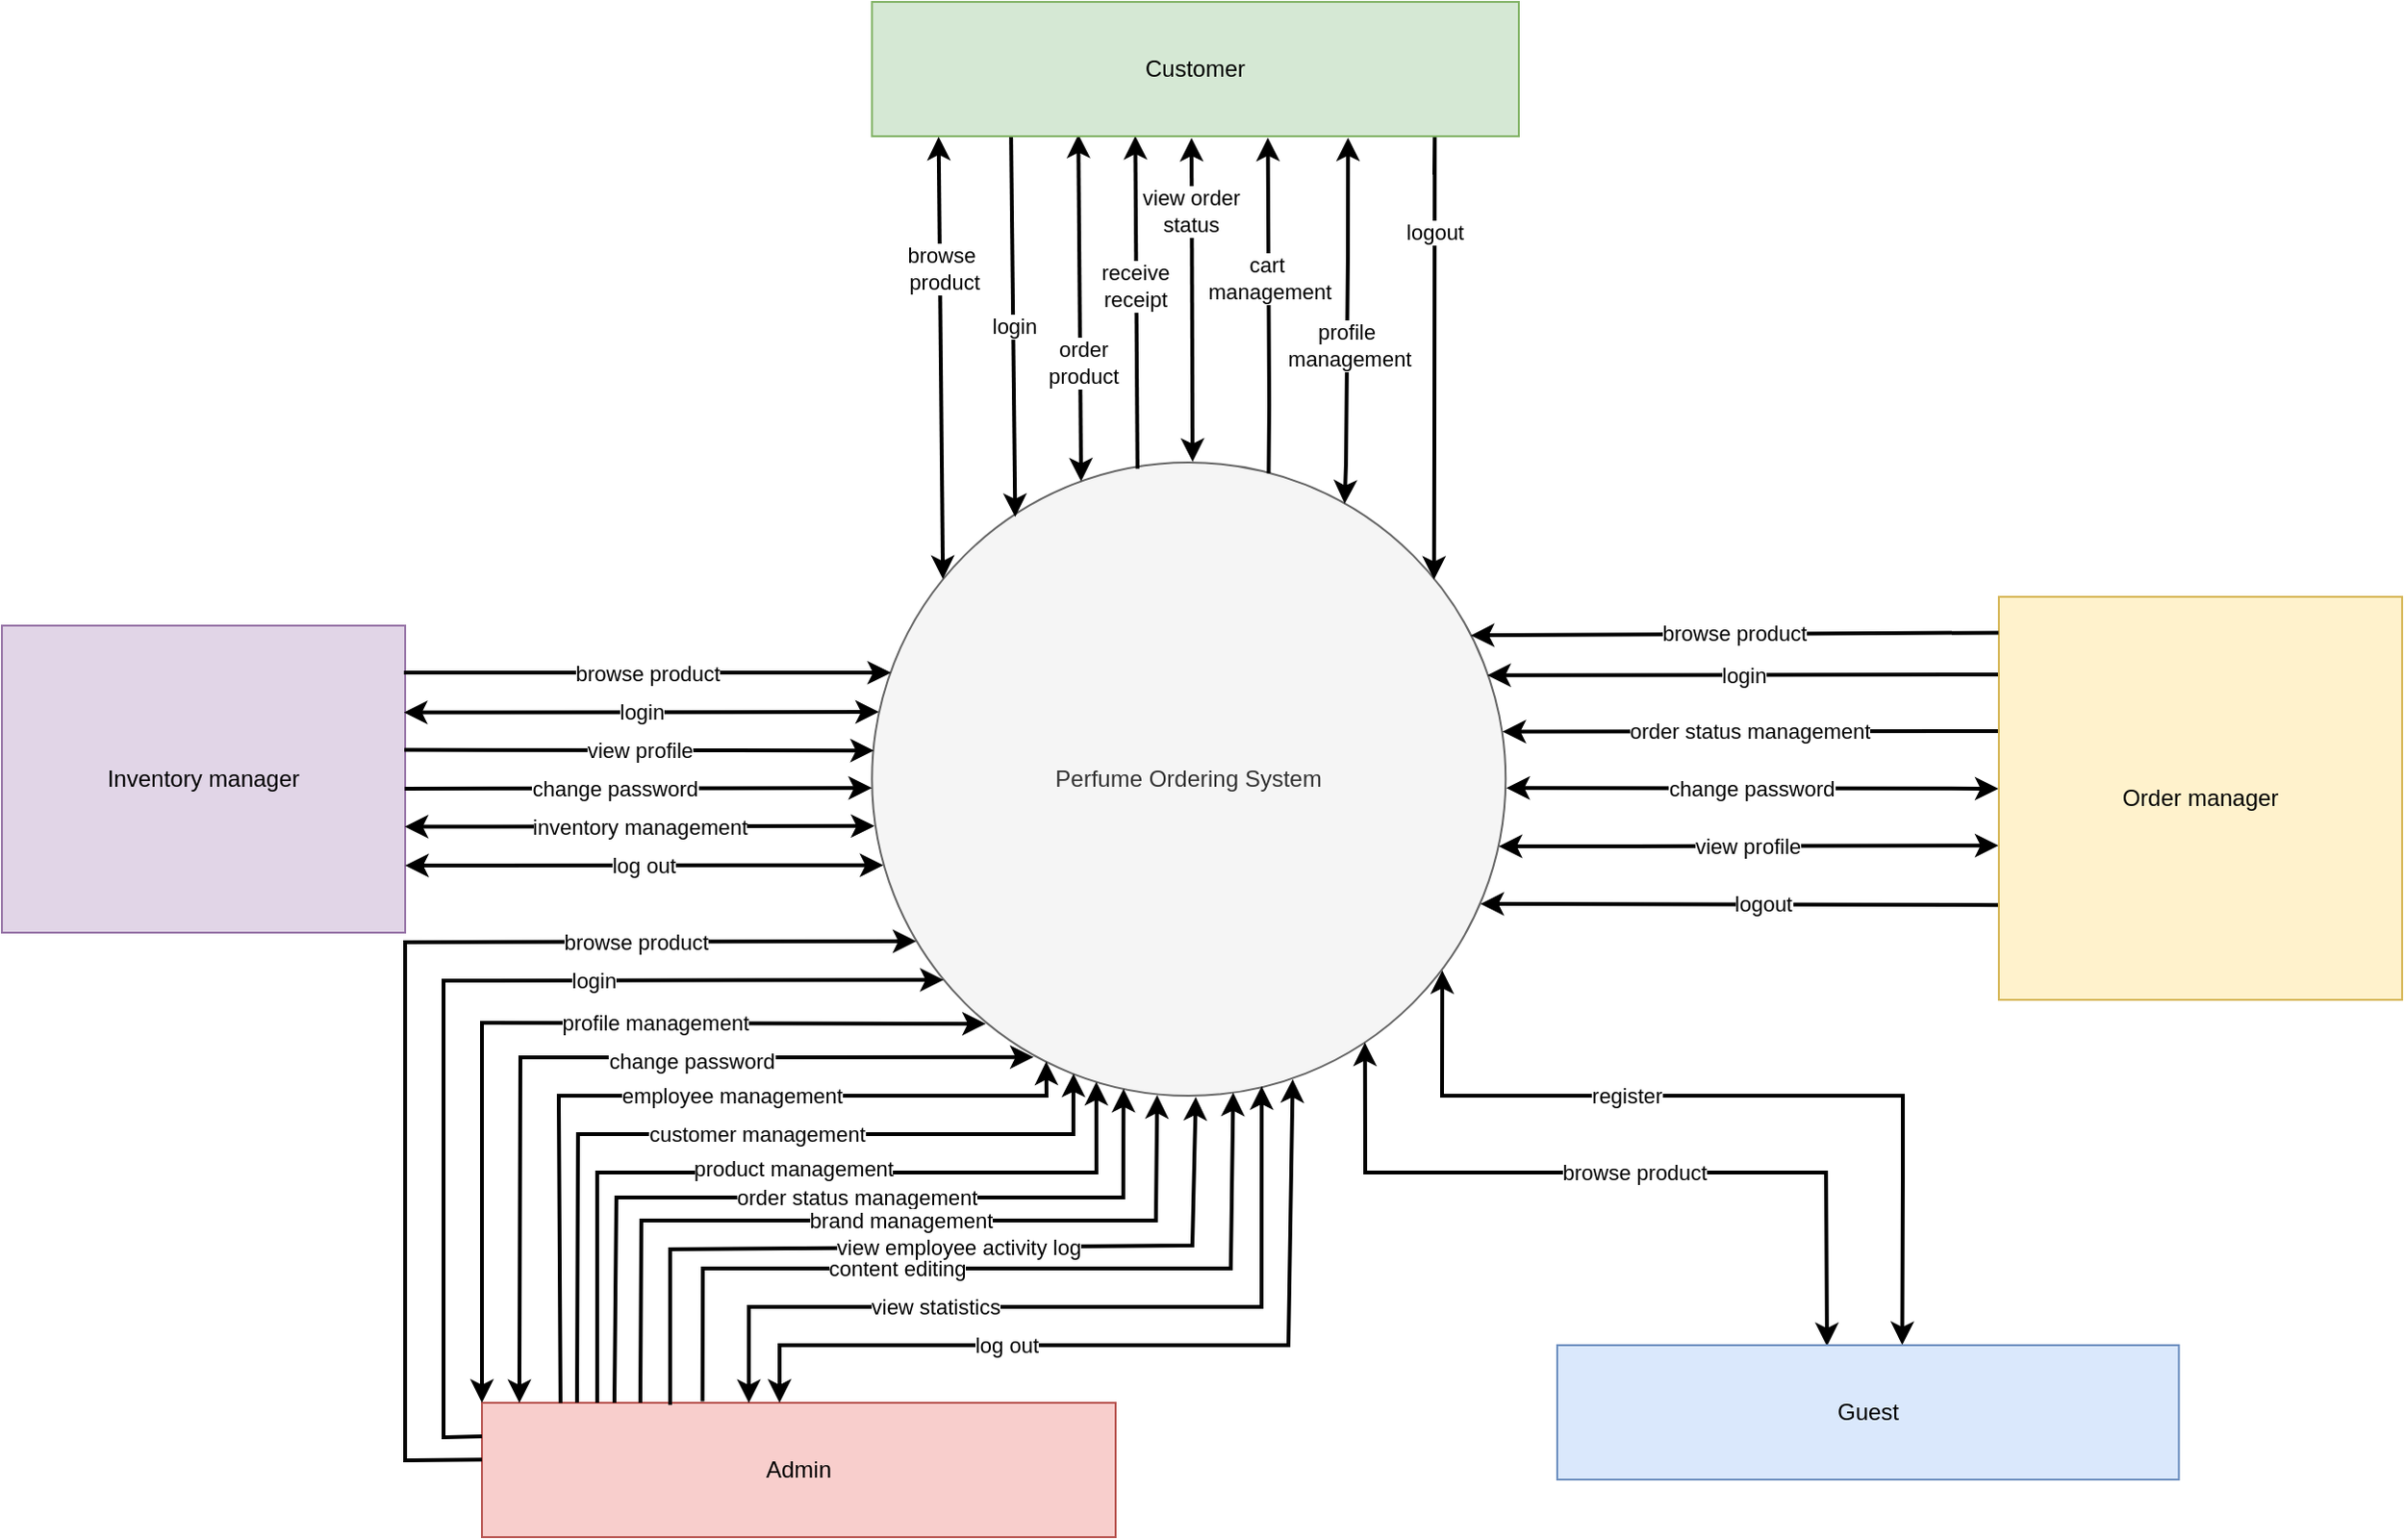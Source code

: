 <mxfile version="21.7.5" type="device">
  <diagram id="_5H-L2p9wcAScAushxqT" name="Page-1">
    <mxGraphModel dx="630" dy="866" grid="1" gridSize="10" guides="1" tooltips="1" connect="1" arrows="1" fold="1" page="1" pageScale="1" pageWidth="850" pageHeight="1100" math="0" shadow="0">
      <root>
        <mxCell id="0" />
        <mxCell id="1" parent="0" />
        <mxCell id="1_D0niRrM3T77huq3_q3-2" value="Perfume Ordering System" style="ellipse;whiteSpace=wrap;html=1;aspect=fixed;fillColor=#f5f5f5;strokeColor=#666666;fontColor=#333333;" parent="1" vertex="1">
          <mxGeometry x="1863.13" y="470" width="330" height="330" as="geometry" />
        </mxCell>
        <mxCell id="1_D0niRrM3T77huq3_q3-3" value="cart&amp;nbsp; &lt;br&gt;management" style="endArrow=classic;html=1;rounded=0;strokeColor=#000000;strokeWidth=2;fillColor=#FFFF00;exitX=0.626;exitY=0.017;exitDx=0;exitDy=0;exitPerimeter=0;entryX=0.612;entryY=1.01;entryDx=0;entryDy=0;entryPerimeter=0;" parent="1" source="1_D0niRrM3T77huq3_q3-2" target="1_D0niRrM3T77huq3_q3-11" edge="1">
          <mxGeometry x="0.164" width="50" height="50" relative="1" as="geometry">
            <mxPoint x="2060" y="479.96" as="sourcePoint" />
            <mxPoint x="2100.03" y="300.0" as="targetPoint" />
            <Array as="points">
              <mxPoint x="2070" y="440" />
            </Array>
            <mxPoint as="offset" />
          </mxGeometry>
        </mxCell>
        <mxCell id="1_D0niRrM3T77huq3_q3-4" value="&lt;span style=&quot;color: rgb(0, 0, 0); font-family: Helvetica; font-size: 11px; font-style: normal; font-variant-ligatures: normal; font-variant-caps: normal; font-weight: 400; letter-spacing: normal; orphans: 2; text-align: center; text-indent: 0px; text-transform: none; widows: 2; word-spacing: 0px; -webkit-text-stroke-width: 0px; background-color: rgb(255, 255, 255); text-decoration-thickness: initial; text-decoration-style: initial; text-decoration-color: initial; float: none; display: inline !important;&quot;&gt;view order&lt;br&gt;status&lt;/span&gt;" style="endArrow=classic;startArrow=classic;html=1;rounded=0;strokeWidth=2;entryX=0.494;entryY=1.012;entryDx=0;entryDy=0;entryPerimeter=0;exitX=0.506;exitY=-0.001;exitDx=0;exitDy=0;exitPerimeter=0;" parent="1" source="1_D0niRrM3T77huq3_q3-2" target="1_D0niRrM3T77huq3_q3-11" edge="1">
          <mxGeometry x="0.551" y="1" width="50" height="50" relative="1" as="geometry">
            <mxPoint x="2060" y="470" as="sourcePoint" />
            <mxPoint x="2059.995" y="300.0" as="targetPoint" />
            <Array as="points" />
            <mxPoint as="offset" />
          </mxGeometry>
        </mxCell>
        <mxCell id="1_D0niRrM3T77huq3_q3-5" value="&lt;span style=&quot;color: rgb(0, 0, 0); font-family: Helvetica; font-size: 11px; font-style: normal; font-variant-ligatures: normal; font-variant-caps: normal; font-weight: 400; letter-spacing: normal; orphans: 2; text-align: center; text-indent: 0px; text-transform: none; widows: 2; word-spacing: 0px; -webkit-text-stroke-width: 0px; background-color: rgb(255, 255, 255); text-decoration-thickness: initial; text-decoration-style: initial; text-decoration-color: initial; float: none; display: inline !important;&quot;&gt;order &lt;br&gt;product&lt;/span&gt;" style="startArrow=classic;html=1;rounded=0;strokeWidth=2;exitX=0.33;exitY=0.03;exitDx=0;exitDy=0;exitPerimeter=0;entryX=0.319;entryY=0.987;entryDx=0;entryDy=0;entryPerimeter=0;" parent="1" source="1_D0niRrM3T77huq3_q3-2" target="1_D0niRrM3T77huq3_q3-11" edge="1">
          <mxGeometry x="-0.312" y="-1" width="50" height="50" relative="1" as="geometry">
            <mxPoint x="2000.42" y="450" as="sourcePoint" />
            <mxPoint x="1999.996" y="300.55" as="targetPoint" />
            <mxPoint as="offset" />
          </mxGeometry>
        </mxCell>
        <mxCell id="1_D0niRrM3T77huq3_q3-6" value="browse&lt;br&gt;&amp;nbsp;product" style="endArrow=classic;startArrow=classic;html=1;rounded=0;strokeColor=#000000;strokeWidth=2;entryX=0.103;entryY=1.004;entryDx=0;entryDy=0;entryPerimeter=0;exitX=0.112;exitY=0.184;exitDx=0;exitDy=0;exitPerimeter=0;" parent="1" source="1_D0niRrM3T77huq3_q3-2" target="1_D0niRrM3T77huq3_q3-11" edge="1">
          <mxGeometry x="0.403" width="50" height="50" relative="1" as="geometry">
            <mxPoint x="1920" y="510" as="sourcePoint" />
            <mxPoint x="1920.0" y="300.0" as="targetPoint" />
            <mxPoint as="offset" />
          </mxGeometry>
        </mxCell>
        <mxCell id="1_D0niRrM3T77huq3_q3-7" value="receive&lt;br&gt;receipt" style="endArrow=classic;html=1;rounded=0;strokeColor=#000000;strokeWidth=2;exitX=0.419;exitY=0.01;exitDx=0;exitDy=0;exitPerimeter=0;entryX=0.407;entryY=0.998;entryDx=0;entryDy=0;entryPerimeter=0;" parent="1" source="1_D0niRrM3T77huq3_q3-2" target="1_D0niRrM3T77huq3_q3-11" edge="1">
          <mxGeometry x="0.093" y="1" width="50" height="50" relative="1" as="geometry">
            <mxPoint x="2027.36" y="470.0" as="sourcePoint" />
            <mxPoint x="2028.904" y="314.24" as="targetPoint" />
            <mxPoint as="offset" />
          </mxGeometry>
        </mxCell>
        <mxCell id="1_D0niRrM3T77huq3_q3-8" value="login" style="endArrow=classic;html=1;rounded=0;strokeColor=#000000;strokeWidth=2;exitX=0.215;exitY=0.987;exitDx=0;exitDy=0;exitPerimeter=0;entryX=0.226;entryY=0.086;entryDx=0;entryDy=0;entryPerimeter=0;" parent="1" source="1_D0niRrM3T77huq3_q3-11" target="1_D0niRrM3T77huq3_q3-2" edge="1">
          <mxGeometry width="50" height="50" relative="1" as="geometry">
            <mxPoint x="1960.247" y="300.0" as="sourcePoint" />
            <mxPoint x="1960.0" y="456.19" as="targetPoint" />
          </mxGeometry>
        </mxCell>
        <mxCell id="1_D0niRrM3T77huq3_q3-9" value="logout" style="html=1;rounded=0;strokeWidth=2;entryX=0.887;entryY=0.185;entryDx=0;entryDy=0;entryPerimeter=0;" parent="1" target="1_D0niRrM3T77huq3_q3-2" edge="1">
          <mxGeometry x="-0.442" width="50" height="50" relative="1" as="geometry">
            <mxPoint x="2156" y="320" as="sourcePoint" />
            <mxPoint x="2050" y="550.2" as="targetPoint" />
            <Array as="points">
              <mxPoint x="2156.2" y="300" />
              <mxPoint x="2156" y="460" />
            </Array>
            <mxPoint as="offset" />
          </mxGeometry>
        </mxCell>
        <mxCell id="1_D0niRrM3T77huq3_q3-10" value="&lt;meta charset=&quot;utf-8&quot;&gt;&lt;span style=&quot;color: rgb(0, 0, 0); font-family: Helvetica; font-size: 11px; font-style: normal; font-variant-ligatures: normal; font-variant-caps: normal; font-weight: 400; letter-spacing: normal; orphans: 2; text-align: center; text-indent: 0px; text-transform: none; widows: 2; word-spacing: 0px; -webkit-text-stroke-width: 0px; background-color: rgb(255, 255, 255); text-decoration-thickness: initial; text-decoration-style: initial; text-decoration-color: initial; float: none; display: inline !important;&quot;&gt;profile&lt;/span&gt;&lt;br style=&quot;color: rgb(0, 0, 0); font-family: Helvetica; font-size: 11px; font-style: normal; font-variant-ligatures: normal; font-variant-caps: normal; font-weight: 400; letter-spacing: normal; orphans: 2; text-align: center; text-indent: 0px; text-transform: none; widows: 2; word-spacing: 0px; -webkit-text-stroke-width: 0px; text-decoration-thickness: initial; text-decoration-style: initial; text-decoration-color: initial;&quot;&gt;&lt;span style=&quot;color: rgb(0, 0, 0); font-family: Helvetica; font-size: 11px; font-style: normal; font-variant-ligatures: normal; font-variant-caps: normal; font-weight: 400; letter-spacing: normal; orphans: 2; text-align: center; text-indent: 0px; text-transform: none; widows: 2; word-spacing: 0px; -webkit-text-stroke-width: 0px; background-color: rgb(255, 255, 255); text-decoration-thickness: initial; text-decoration-style: initial; text-decoration-color: initial; float: none; display: inline !important;&quot;&gt;&amp;nbsp;management&lt;/span&gt;" style="endArrow=classic;startArrow=classic;html=1;rounded=0;strokeWidth=2;entryX=0.736;entryY=1.01;entryDx=0;entryDy=0;entryPerimeter=0;exitX=0.746;exitY=0.065;exitDx=0;exitDy=0;exitPerimeter=0;" parent="1" source="1_D0niRrM3T77huq3_q3-2" target="1_D0niRrM3T77huq3_q3-11" edge="1">
          <mxGeometry x="-0.134" y="1" width="50" height="50" relative="1" as="geometry">
            <mxPoint x="2110" y="490" as="sourcePoint" />
            <mxPoint x="2202.803" y="330.27" as="targetPoint" />
            <Array as="points">
              <mxPoint x="2110" y="470" />
              <mxPoint x="2111" y="360" />
            </Array>
            <mxPoint as="offset" />
          </mxGeometry>
        </mxCell>
        <mxCell id="1_D0niRrM3T77huq3_q3-11" value="Customer" style="rounded=0;whiteSpace=wrap;html=1;fillColor=#d5e8d4;strokeColor=#82b366;" parent="1" vertex="1">
          <mxGeometry x="1863.13" y="230" width="336.87" height="70" as="geometry" />
        </mxCell>
        <mxCell id="1_D0niRrM3T77huq3_q3-12" value="Admin" style="rounded=0;whiteSpace=wrap;html=1;fillColor=#f8cecc;strokeColor=#b85450;" parent="1" vertex="1">
          <mxGeometry x="1660" y="960" width="330" height="70" as="geometry" />
        </mxCell>
        <mxCell id="1_D0niRrM3T77huq3_q3-13" value="login" style="endArrow=classic;html=1;rounded=0;strokeColor=#000000;strokeWidth=2;entryX=0.113;entryY=0.817;entryDx=0;entryDy=0;entryPerimeter=0;exitX=0;exitY=0.25;exitDx=0;exitDy=0;" parent="1" source="1_D0niRrM3T77huq3_q3-12" target="1_D0niRrM3T77huq3_q3-2" edge="1">
          <mxGeometry x="0.298" width="50" height="50" relative="1" as="geometry">
            <mxPoint x="1640" y="960" as="sourcePoint" />
            <mxPoint x="1912.95" y="750.06" as="targetPoint" />
            <Array as="points">
              <mxPoint x="1640" y="978" />
              <mxPoint x="1640" y="740" />
            </Array>
            <mxPoint as="offset" />
          </mxGeometry>
        </mxCell>
        <mxCell id="1_D0niRrM3T77huq3_q3-14" value="employee management" style="endArrow=classic;html=1;rounded=0;strokeColor=#000000;strokeWidth=2;exitX=0.124;exitY=0.001;exitDx=0;exitDy=0;exitPerimeter=0;entryX=0.275;entryY=0.946;entryDx=0;entryDy=0;entryPerimeter=0;" parent="1" source="1_D0niRrM3T77huq3_q3-12" target="1_D0niRrM3T77huq3_q3-2" edge="1">
          <mxGeometry x="0.159" width="50" height="50" relative="1" as="geometry">
            <mxPoint x="1701.91" y="955.26" as="sourcePoint" />
            <mxPoint x="1950" y="790" as="targetPoint" />
            <Array as="points">
              <mxPoint x="1700" y="800" />
              <mxPoint x="1954" y="800" />
            </Array>
            <mxPoint as="offset" />
          </mxGeometry>
        </mxCell>
        <mxCell id="1_D0niRrM3T77huq3_q3-15" value="customer management" style="endArrow=classic;html=1;rounded=0;strokeColor=#000000;strokeWidth=2;exitX=0.15;exitY=-0.002;exitDx=0;exitDy=0;exitPerimeter=0;entryX=0.318;entryY=0.965;entryDx=0;entryDy=0;entryPerimeter=0;" parent="1" source="1_D0niRrM3T77huq3_q3-12" target="1_D0niRrM3T77huq3_q3-2" edge="1">
          <mxGeometry x="0.084" width="50" height="50" relative="1" as="geometry">
            <mxPoint x="1739.96" y="970.14" as="sourcePoint" />
            <mxPoint x="1969.38" y="798.93" as="targetPoint" />
            <Array as="points">
              <mxPoint x="1710" y="820" />
              <mxPoint x="1968" y="820" />
            </Array>
            <mxPoint as="offset" />
          </mxGeometry>
        </mxCell>
        <mxCell id="1_D0niRrM3T77huq3_q3-16" value="content editing" style="endArrow=classic;html=1;rounded=0;fillColor=#FF0000;strokeColor=#000000;strokeWidth=2;entryX=0.57;entryY=0.995;entryDx=0;entryDy=0;entryPerimeter=0;exitX=0.348;exitY=-0.011;exitDx=0;exitDy=0;exitPerimeter=0;" parent="1" source="1_D0niRrM3T77huq3_q3-12" target="1_D0niRrM3T77huq3_q3-2" edge="1">
          <mxGeometry x="-0.221" width="50" height="50" relative="1" as="geometry">
            <mxPoint x="1783.76" y="960.21" as="sourcePoint" />
            <mxPoint x="2058.17" y="800" as="targetPoint" />
            <Array as="points">
              <mxPoint x="1775" y="890" />
              <mxPoint x="2050" y="890" />
            </Array>
            <mxPoint as="offset" />
          </mxGeometry>
        </mxCell>
        <mxCell id="1_D0niRrM3T77huq3_q3-17" value="view statistics" style="endArrow=classic;startArrow=classic;html=1;rounded=0;strokeColor=#000000;strokeWidth=2;fillColor=#FFFF00;entryX=0.615;entryY=0.985;entryDx=0;entryDy=0;entryPerimeter=0;exitX=0.303;exitY=0.001;exitDx=0;exitDy=0;exitPerimeter=0;" parent="1" target="1_D0niRrM3T77huq3_q3-2" edge="1">
          <mxGeometry x="-0.32" width="50" height="50" relative="1" as="geometry">
            <mxPoint x="1798.99" y="960.07" as="sourcePoint" />
            <mxPoint x="2079.01" y="799.34" as="targetPoint" />
            <Array as="points">
              <mxPoint x="1799" y="910" />
              <mxPoint x="2066" y="910" />
            </Array>
            <mxPoint as="offset" />
          </mxGeometry>
        </mxCell>
        <mxCell id="1_D0niRrM3T77huq3_q3-20" value="view employee activity log" style="endArrow=classic;html=1;rounded=0;strokeWidth=2;strokeColor=#000000;exitX=0.297;exitY=0.016;exitDx=0;exitDy=0;exitPerimeter=0;entryX=0.511;entryY=1.002;entryDx=0;entryDy=0;entryPerimeter=0;" parent="1" source="1_D0niRrM3T77huq3_q3-12" target="1_D0niRrM3T77huq3_q3-2" edge="1">
          <mxGeometry x="0.074" width="50" height="50" relative="1" as="geometry">
            <mxPoint x="1775.2" y="958.07" as="sourcePoint" />
            <mxPoint x="2044.66" y="796.68" as="targetPoint" />
            <Array as="points">
              <mxPoint x="1758" y="880" />
              <mxPoint x="2030" y="878" />
            </Array>
            <mxPoint as="offset" />
          </mxGeometry>
        </mxCell>
        <mxCell id="1_D0niRrM3T77huq3_q3-21" value="change password" style="endArrow=classic;startArrow=classic;html=1;rounded=0;strokeColor=#000000;strokeWidth=2;fillColor=#FFFF00;entryX=0.255;entryY=0.939;entryDx=0;entryDy=0;exitX=0.059;exitY=0.001;exitDx=0;exitDy=0;exitPerimeter=0;entryPerimeter=0;" parent="1" source="1_D0niRrM3T77huq3_q3-12" target="1_D0niRrM3T77huq3_q3-2" edge="1">
          <mxGeometry x="0.204" y="-2" width="50" height="50" relative="1" as="geometry">
            <mxPoint x="1720" y="810" as="sourcePoint" />
            <mxPoint x="1938.6" y="780.03" as="targetPoint" />
            <Array as="points">
              <mxPoint x="1680" y="780" />
            </Array>
            <mxPoint as="offset" />
          </mxGeometry>
        </mxCell>
        <mxCell id="1_D0niRrM3T77huq3_q3-23" value="&lt;span style=&quot;color: rgb(0, 0, 0); font-family: Helvetica; font-size: 11px; font-style: normal; font-variant-ligatures: normal; font-variant-caps: normal; font-weight: 400; letter-spacing: normal; orphans: 2; text-align: center; text-indent: 0px; text-transform: none; widows: 2; word-spacing: 0px; -webkit-text-stroke-width: 0px; background-color: rgb(255, 255, 255); text-decoration-thickness: initial; text-decoration-style: initial; text-decoration-color: initial; float: none; display: inline !important;&quot;&gt;profile&lt;/span&gt;&lt;span style=&quot;color: rgb(0, 0, 0); font-family: Helvetica; font-size: 11px; font-style: normal; font-variant-ligatures: normal; font-variant-caps: normal; font-weight: 400; letter-spacing: normal; orphans: 2; text-align: center; text-indent: 0px; text-transform: none; widows: 2; word-spacing: 0px; -webkit-text-stroke-width: 0px; background-color: rgb(255, 255, 255); text-decoration-thickness: initial; text-decoration-style: initial; text-decoration-color: initial; float: none; display: inline !important;&quot;&gt;&amp;nbsp;management&lt;/span&gt;" style="endArrow=classic;startArrow=classic;html=1;rounded=0;strokeWidth=2;exitX=0;exitY=0;exitDx=0;exitDy=0;strokeColor=#000000;entryX=0.12;entryY=0.824;entryDx=0;entryDy=0;entryPerimeter=0;" parent="1" source="1_D0niRrM3T77huq3_q3-12" edge="1">
          <mxGeometry x="0.251" width="50" height="50" relative="1" as="geometry">
            <mxPoint x="1660.0" y="790.0" as="sourcePoint" />
            <mxPoint x="1922.4" y="762.48" as="targetPoint" />
            <Array as="points">
              <mxPoint x="1660" y="762" />
            </Array>
            <mxPoint as="offset" />
          </mxGeometry>
        </mxCell>
        <mxCell id="1_D0niRrM3T77huq3_q3-24" value="product management" style="endArrow=classic;html=1;rounded=0;entryX=0.354;entryY=0.978;entryDx=0;entryDy=0;entryPerimeter=0;strokeWidth=2;strokeColor=#000000;" parent="1" target="1_D0niRrM3T77huq3_q3-2" edge="1">
          <mxGeometry x="0.036" y="2" width="50" height="50" relative="1" as="geometry">
            <mxPoint x="1720" y="960" as="sourcePoint" />
            <mxPoint x="1980.72" y="800.01" as="targetPoint" />
            <Array as="points">
              <mxPoint x="1720" y="840" />
              <mxPoint x="1980" y="840" />
            </Array>
            <mxPoint as="offset" />
          </mxGeometry>
        </mxCell>
        <mxCell id="1_D0niRrM3T77huq3_q3-25" value="order status management" style="endArrow=classic;html=1;rounded=0;strokeWidth=2;strokeColor=#000000;entryX=0.397;entryY=0.989;entryDx=0;entryDy=0;entryPerimeter=0;" parent="1" target="1_D0niRrM3T77huq3_q3-2" edge="1">
          <mxGeometry x="0.085" width="50" height="50" relative="1" as="geometry">
            <mxPoint x="1729" y="960" as="sourcePoint" />
            <mxPoint x="1994" y="800" as="targetPoint" />
            <Array as="points">
              <mxPoint x="1730" y="853" />
              <mxPoint x="1994" y="853" />
            </Array>
            <mxPoint as="offset" />
          </mxGeometry>
        </mxCell>
        <mxCell id="1_D0niRrM3T77huq3_q3-26" value="login" style="endArrow=classic;html=1;rounded=0;strokeColor=#000000;strokeWidth=2;entryX=0.971;entryY=0.336;entryDx=0;entryDy=0;entryPerimeter=0;exitX=-0.002;exitY=0.193;exitDx=0;exitDy=0;exitPerimeter=0;" parent="1" source="1_D0niRrM3T77huq3_q3-32" target="1_D0niRrM3T77huq3_q3-2" edge="1">
          <mxGeometry width="50" height="50" relative="1" as="geometry">
            <mxPoint x="2449" y="580" as="sourcePoint" />
            <mxPoint x="2192.41" y="590.23" as="targetPoint" />
          </mxGeometry>
        </mxCell>
        <mxCell id="1_D0niRrM3T77huq3_q3-27" value="&lt;span style=&quot;color: rgb(0, 0, 0); font-family: Helvetica; font-size: 11px; font-style: normal; font-variant-ligatures: normal; font-variant-caps: normal; font-weight: 400; letter-spacing: normal; orphans: 2; text-align: center; text-indent: 0px; text-transform: none; widows: 2; word-spacing: 0px; -webkit-text-stroke-width: 0px; background-color: rgb(255, 255, 255); text-decoration-thickness: initial; text-decoration-style: initial; text-decoration-color: initial; float: none; display: inline !important;&quot;&gt;order status management&lt;/span&gt;" style="endArrow=classic;html=1;rounded=0;strokeColor=#000000;strokeWidth=2;exitX=-0.005;exitY=0.378;exitDx=0;exitDy=0;exitPerimeter=0;entryX=0.995;entryY=0.425;entryDx=0;entryDy=0;entryPerimeter=0;" parent="1" target="1_D0niRrM3T77huq3_q3-2" edge="1">
          <mxGeometry width="50" height="50" relative="1" as="geometry">
            <mxPoint x="2449.49" y="610.0" as="sourcePoint" />
            <mxPoint x="2200.0" y="611.04" as="targetPoint" />
          </mxGeometry>
        </mxCell>
        <mxCell id="1_D0niRrM3T77huq3_q3-29" value="change password" style="endArrow=classic;startArrow=classic;html=1;rounded=0;strokeColor=#000000;strokeWidth=2;fillColor=#FFFF00;entryX=-0.001;entryY=0.476;entryDx=0;entryDy=0;entryPerimeter=0;exitX=1.001;exitY=0.514;exitDx=0;exitDy=0;exitPerimeter=0;" parent="1" source="1_D0niRrM3T77huq3_q3-2" target="1_D0niRrM3T77huq3_q3-32" edge="1">
          <mxGeometry width="50" height="50" relative="1" as="geometry">
            <mxPoint x="2193.13" y="660.23" as="sourcePoint" />
            <mxPoint x="2450.54" y="660.0" as="targetPoint" />
          </mxGeometry>
        </mxCell>
        <mxCell id="1_D0niRrM3T77huq3_q3-30" value="logout" style="html=1;rounded=0;strokeWidth=2;exitX=0.002;exitY=0.855;exitDx=0;exitDy=0;exitPerimeter=0;strokeColor=#000000;" parent="1" edge="1">
          <mxGeometry x="-0.088" width="50" height="50" relative="1" as="geometry">
            <mxPoint x="2450.0" y="700.58" as="sourcePoint" />
            <mxPoint x="2180" y="700" as="targetPoint" />
            <Array as="points" />
            <mxPoint as="offset" />
          </mxGeometry>
        </mxCell>
        <mxCell id="1_D0niRrM3T77huq3_q3-31" value="&lt;span style=&quot;color: rgb(0, 0, 0); font-family: Helvetica; font-size: 11px; font-style: normal; font-variant-ligatures: normal; font-variant-caps: normal; font-weight: 400; letter-spacing: normal; orphans: 2; text-align: center; text-indent: 0px; text-transform: none; widows: 2; word-spacing: 0px; -webkit-text-stroke-width: 0px; background-color: rgb(255, 255, 255); text-decoration-thickness: initial; text-decoration-style: initial; text-decoration-color: initial; float: none; display: inline !important;&quot;&gt;view profile&lt;/span&gt;" style="endArrow=classic;startArrow=classic;html=1;rounded=0;strokeWidth=2;entryX=-0.001;entryY=0.617;entryDx=0;entryDy=0;entryPerimeter=0;exitX=0.989;exitY=0.606;exitDx=0;exitDy=0;exitPerimeter=0;strokeColor=#000000;" parent="1" source="1_D0niRrM3T77huq3_q3-2" target="1_D0niRrM3T77huq3_q3-32" edge="1">
          <mxGeometry width="50" height="50" relative="1" as="geometry">
            <mxPoint x="2190" y="680" as="sourcePoint" />
            <mxPoint x="2450.0" y="680.46" as="targetPoint" />
            <Array as="points">
              <mxPoint x="2260" y="670" />
            </Array>
          </mxGeometry>
        </mxCell>
        <mxCell id="1_D0niRrM3T77huq3_q3-32" value="Order manager" style="rounded=0;whiteSpace=wrap;html=1;fillColor=#fff2cc;strokeColor=#d6b656;" parent="1" vertex="1">
          <mxGeometry x="2450" y="540" width="210" height="210" as="geometry" />
        </mxCell>
        <mxCell id="1_D0niRrM3T77huq3_q3-33" value="browse product" style="endArrow=classic;startArrow=classic;html=1;rounded=0;exitX=0.434;exitY=0.007;exitDx=0;exitDy=0;strokeWidth=2;exitPerimeter=0;entryX=0.778;entryY=0.916;entryDx=0;entryDy=0;entryPerimeter=0;" parent="1" source="1_D0niRrM3T77huq3_q3-35" target="1_D0niRrM3T77huq3_q3-2" edge="1">
          <mxGeometry x="-0.045" width="50" height="50" relative="1" as="geometry">
            <mxPoint x="2471.761" y="934.56" as="sourcePoint" />
            <mxPoint x="2120.24" y="775.43" as="targetPoint" />
            <mxPoint as="offset" />
            <Array as="points">
              <mxPoint x="2360" y="840" />
              <mxPoint x="2120" y="840" />
            </Array>
          </mxGeometry>
        </mxCell>
        <mxCell id="1_D0niRrM3T77huq3_q3-34" value="&lt;meta charset=&quot;utf-8&quot;&gt;&lt;span style=&quot;color: rgb(0, 0, 0); font-family: Helvetica; font-size: 11px; font-style: normal; font-variant-ligatures: normal; font-variant-caps: normal; font-weight: 400; letter-spacing: normal; orphans: 2; text-align: center; text-indent: 0px; text-transform: none; widows: 2; word-spacing: 0px; -webkit-text-stroke-width: 0px; background-color: rgb(255, 255, 255); text-decoration-thickness: initial; text-decoration-style: initial; text-decoration-color: initial; float: none; display: inline !important;&quot;&gt;register&lt;/span&gt;" style="endArrow=classic;startArrow=classic;html=1;rounded=0;entryX=0.9;entryY=0.802;entryDx=0;entryDy=0;strokeWidth=2;entryPerimeter=0;exitX=0.555;exitY=-0.001;exitDx=0;exitDy=0;exitPerimeter=0;" parent="1" source="1_D0niRrM3T77huq3_q3-35" target="1_D0niRrM3T77huq3_q3-2" edge="1">
          <mxGeometry x="0.257" width="50" height="50" relative="1" as="geometry">
            <mxPoint x="2520" y="930" as="sourcePoint" />
            <mxPoint x="2161.459" y="770.649" as="targetPoint" />
            <Array as="points">
              <mxPoint x="2400" y="840" />
              <mxPoint x="2400" y="800" />
              <mxPoint x="2160" y="800" />
            </Array>
            <mxPoint as="offset" />
          </mxGeometry>
        </mxCell>
        <mxCell id="1_D0niRrM3T77huq3_q3-35" value="Guest" style="rounded=0;whiteSpace=wrap;html=1;fillColor=#dae8fc;strokeColor=#6c8ebf;" parent="1" vertex="1">
          <mxGeometry x="2220" y="930" width="323.75" height="70" as="geometry" />
        </mxCell>
        <mxCell id="1_D0niRrM3T77huq3_q3-36" value="Inventory manager" style="rounded=0;whiteSpace=wrap;html=1;fillColor=#e1d5e7;strokeColor=#9673a6;" parent="1" vertex="1">
          <mxGeometry x="1410" y="555" width="210" height="160" as="geometry" />
        </mxCell>
        <mxCell id="1_D0niRrM3T77huq3_q3-50" value="view profile" style="endArrow=classic;html=1;rounded=0;entryX=0.003;entryY=0.455;entryDx=0;entryDy=0;entryPerimeter=0;strokeWidth=2;strokeColor=#000000;exitX=0.998;exitY=0.405;exitDx=0;exitDy=0;exitPerimeter=0;" parent="1" source="1_D0niRrM3T77huq3_q3-36" target="1_D0niRrM3T77huq3_q3-2" edge="1">
          <mxGeometry width="50" height="50" relative="1" as="geometry">
            <mxPoint x="1640" y="591" as="sourcePoint" />
            <mxPoint x="1862.56" y="590.65" as="targetPoint" />
          </mxGeometry>
        </mxCell>
        <mxCell id="1_D0niRrM3T77huq3_q3-51" value="browse product" style="endArrow=classic;html=1;rounded=0;strokeColor=#000000;strokeWidth=2;entryX=0.03;entryY=0.332;entryDx=0;entryDy=0;entryPerimeter=0;exitX=0.997;exitY=0.153;exitDx=0;exitDy=0;exitPerimeter=0;" parent="1" source="1_D0niRrM3T77huq3_q3-36" target="1_D0niRrM3T77huq3_q3-2" edge="1">
          <mxGeometry width="50" height="50" relative="1" as="geometry">
            <mxPoint x="1650" y="520" as="sourcePoint" />
            <mxPoint x="1820" y="560" as="targetPoint" />
          </mxGeometry>
        </mxCell>
        <mxCell id="1_D0niRrM3T77huq3_q3-52" value="login" style="endArrow=classic;startArrow=classic;html=1;rounded=0;strokeColor=#000000;strokeWidth=2;fillColor=#FFFF00;exitX=0.997;exitY=0.283;exitDx=0;exitDy=0;exitPerimeter=0;entryX=0.011;entryY=0.394;entryDx=0;entryDy=0;entryPerimeter=0;" parent="1" source="1_D0niRrM3T77huq3_q3-36" target="1_D0niRrM3T77huq3_q3-2" edge="1">
          <mxGeometry width="50" height="50" relative="1" as="geometry">
            <mxPoint x="1570" y="576.51" as="sourcePoint" />
            <mxPoint x="1872.01" y="578.5" as="targetPoint" />
          </mxGeometry>
        </mxCell>
        <mxCell id="1_D0niRrM3T77huq3_q3-56" value="change password" style="endArrow=classic;html=1;rounded=0;entryX=0;entryY=0.514;entryDx=0;entryDy=0;entryPerimeter=0;strokeWidth=2;strokeColor=#000000;exitX=0.999;exitY=0.531;exitDx=0;exitDy=0;exitPerimeter=0;" parent="1" source="1_D0niRrM3T77huq3_q3-36" target="1_D0niRrM3T77huq3_q3-2" edge="1">
          <mxGeometry x="-0.105" width="50" height="50" relative="1" as="geometry">
            <mxPoint x="1581.25" y="640.0" as="sourcePoint" />
            <mxPoint x="1863.13" y="641.06" as="targetPoint" />
            <mxPoint as="offset" />
          </mxGeometry>
        </mxCell>
        <mxCell id="1_D0niRrM3T77huq3_q3-57" value="&lt;span style=&quot;color: rgb(0, 0, 0); font-family: Helvetica; font-size: 11px; font-style: normal; font-variant-ligatures: normal; font-variant-caps: normal; font-weight: 400; letter-spacing: normal; orphans: 2; text-align: center; text-indent: 0px; text-transform: none; widows: 2; word-spacing: 0px; -webkit-text-stroke-width: 0px; background-color: rgb(255, 255, 255); text-decoration-thickness: initial; text-decoration-style: initial; text-decoration-color: initial; float: none; display: inline !important;&quot;&gt;log out&lt;/span&gt;" style="endArrow=classic;startArrow=classic;html=1;rounded=0;strokeWidth=2;entryX=0.018;entryY=0.636;entryDx=0;entryDy=0;entryPerimeter=0;strokeColor=#000000;" parent="1" target="1_D0niRrM3T77huq3_q3-2" edge="1">
          <mxGeometry width="50" height="50" relative="1" as="geometry">
            <mxPoint x="1620" y="680" as="sourcePoint" />
            <mxPoint x="1879.97" y="720.0" as="targetPoint" />
            <Array as="points" />
          </mxGeometry>
        </mxCell>
        <mxCell id="1_D0niRrM3T77huq3_q3-58" value="inventory management" style="endArrow=classic;startArrow=classic;html=1;rounded=0;entryX=0.004;entryY=0.574;entryDx=0;entryDy=0;entryPerimeter=0;strokeWidth=2;strokeColor=#000000;exitX=0.999;exitY=0.655;exitDx=0;exitDy=0;exitPerimeter=0;" parent="1" source="1_D0niRrM3T77huq3_q3-36" target="1_D0niRrM3T77huq3_q3-2" edge="1">
          <mxGeometry x="0.001" width="50" height="50" relative="1" as="geometry">
            <mxPoint x="1630" y="640" as="sourcePoint" />
            <mxPoint x="1855.57" y="670.22" as="targetPoint" />
            <mxPoint as="offset" />
          </mxGeometry>
        </mxCell>
        <mxCell id="1_D0niRrM3T77huq3_q3-60" value="browse product" style="endArrow=classic;html=1;rounded=0;strokeColor=#000000;strokeWidth=2;entryX=0.07;entryY=0.756;entryDx=0;entryDy=0;entryPerimeter=0;exitX=0;exitY=0.423;exitDx=0;exitDy=0;exitPerimeter=0;" parent="1" source="1_D0niRrM3T77huq3_q3-12" target="1_D0niRrM3T77huq3_q3-2" edge="1">
          <mxGeometry x="0.493" width="50" height="50" relative="1" as="geometry">
            <mxPoint x="1629.37" y="720" as="sourcePoint" />
            <mxPoint x="1883.03" y="720.08" as="targetPoint" />
            <Array as="points">
              <mxPoint x="1620" y="990" />
              <mxPoint x="1620" y="720" />
            </Array>
            <mxPoint as="offset" />
          </mxGeometry>
        </mxCell>
        <mxCell id="1_D0niRrM3T77huq3_q3-61" value="browse product" style="endArrow=classic;html=1;rounded=0;strokeColor=#000000;strokeWidth=2;entryX=0.945;entryY=0.273;entryDx=0;entryDy=0;entryPerimeter=0;exitX=-0.001;exitY=0.089;exitDx=0;exitDy=0;exitPerimeter=0;" parent="1" source="1_D0niRrM3T77huq3_q3-32" target="1_D0niRrM3T77huq3_q3-2" edge="1">
          <mxGeometry width="50" height="50" relative="1" as="geometry">
            <mxPoint x="2200.0" y="500" as="sourcePoint" />
            <mxPoint x="2453.66" y="500.08" as="targetPoint" />
          </mxGeometry>
        </mxCell>
        <mxCell id="okcAuKA7C-GbNI5R1gDg-1" value="log out" style="endArrow=classic;startArrow=classic;html=1;rounded=0;strokeColor=#000000;strokeWidth=2;fillColor=#FFFF00;entryX=0.664;entryY=0.974;entryDx=0;entryDy=0;entryPerimeter=0;" parent="1" target="1_D0niRrM3T77huq3_q3-2" edge="1">
          <mxGeometry x="-0.32" width="50" height="50" relative="1" as="geometry">
            <mxPoint x="1815" y="960" as="sourcePoint" />
            <mxPoint x="2094.81" y="796.37" as="targetPoint" />
            <Array as="points">
              <mxPoint x="1815" y="930" />
              <mxPoint x="1895" y="930" />
              <mxPoint x="2080" y="930" />
            </Array>
            <mxPoint as="offset" />
          </mxGeometry>
        </mxCell>
        <mxCell id="s82NnTXv2hxICflBj70E-1" value="brand management" style="endArrow=classic;html=1;rounded=0;strokeWidth=2;strokeColor=#000000;exitX=0.25;exitY=0;exitDx=0;exitDy=0;entryX=0.45;entryY=0.999;entryDx=0;entryDy=0;entryPerimeter=0;" edge="1" parent="1" source="1_D0niRrM3T77huq3_q3-12" target="1_D0niRrM3T77huq3_q3-2">
          <mxGeometry x="0.074" width="50" height="50" relative="1" as="geometry">
            <mxPoint x="1741.2" y="945.07" as="sourcePoint" />
            <mxPoint x="2010" y="800" as="targetPoint" />
            <Array as="points">
              <mxPoint x="1743" y="865" />
              <mxPoint x="2011" y="865" />
            </Array>
            <mxPoint as="offset" />
          </mxGeometry>
        </mxCell>
      </root>
    </mxGraphModel>
  </diagram>
</mxfile>
